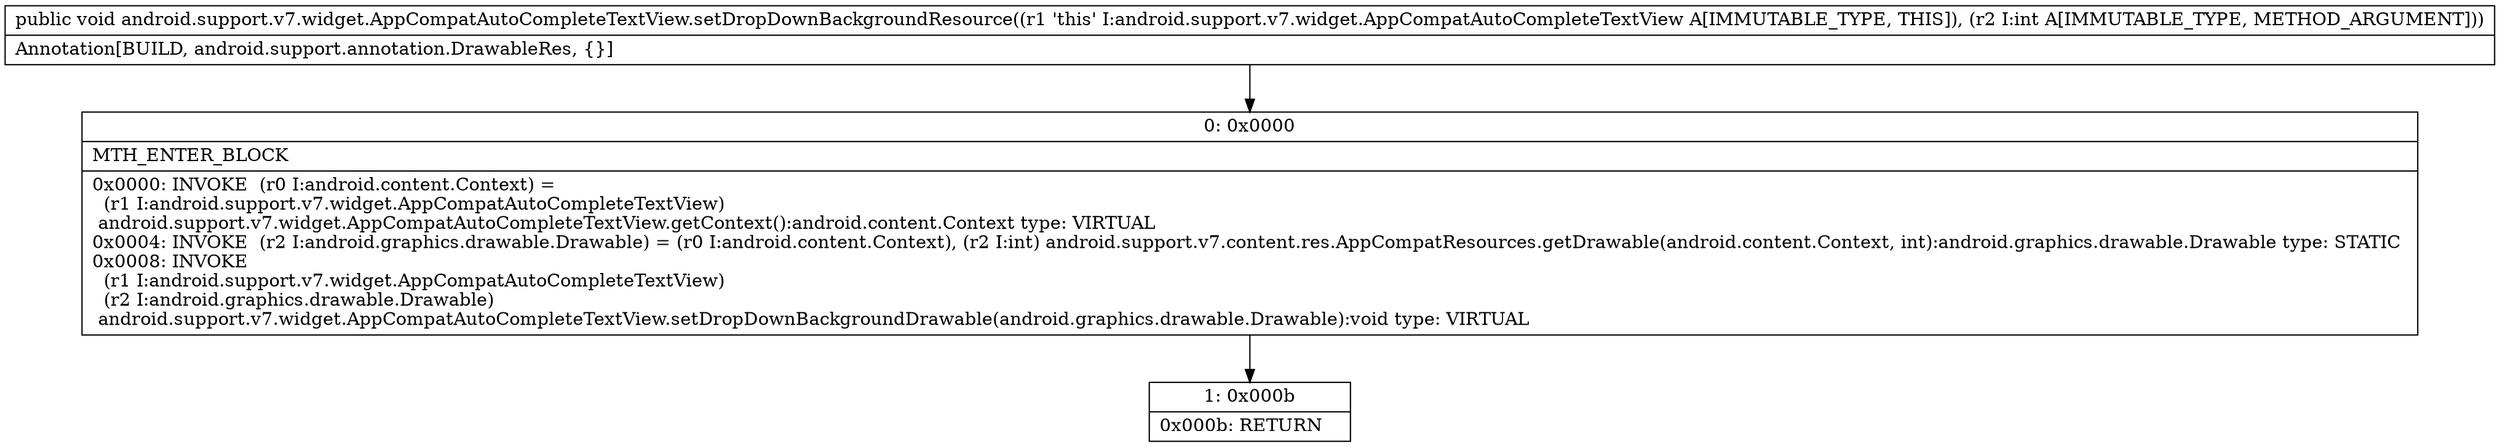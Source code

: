 digraph "CFG forandroid.support.v7.widget.AppCompatAutoCompleteTextView.setDropDownBackgroundResource(I)V" {
Node_0 [shape=record,label="{0\:\ 0x0000|MTH_ENTER_BLOCK\l|0x0000: INVOKE  (r0 I:android.content.Context) = \l  (r1 I:android.support.v7.widget.AppCompatAutoCompleteTextView)\l android.support.v7.widget.AppCompatAutoCompleteTextView.getContext():android.content.Context type: VIRTUAL \l0x0004: INVOKE  (r2 I:android.graphics.drawable.Drawable) = (r0 I:android.content.Context), (r2 I:int) android.support.v7.content.res.AppCompatResources.getDrawable(android.content.Context, int):android.graphics.drawable.Drawable type: STATIC \l0x0008: INVOKE  \l  (r1 I:android.support.v7.widget.AppCompatAutoCompleteTextView)\l  (r2 I:android.graphics.drawable.Drawable)\l android.support.v7.widget.AppCompatAutoCompleteTextView.setDropDownBackgroundDrawable(android.graphics.drawable.Drawable):void type: VIRTUAL \l}"];
Node_1 [shape=record,label="{1\:\ 0x000b|0x000b: RETURN   \l}"];
MethodNode[shape=record,label="{public void android.support.v7.widget.AppCompatAutoCompleteTextView.setDropDownBackgroundResource((r1 'this' I:android.support.v7.widget.AppCompatAutoCompleteTextView A[IMMUTABLE_TYPE, THIS]), (r2 I:int A[IMMUTABLE_TYPE, METHOD_ARGUMENT]))  | Annotation[BUILD, android.support.annotation.DrawableRes, \{\}]\l}"];
MethodNode -> Node_0;
Node_0 -> Node_1;
}

